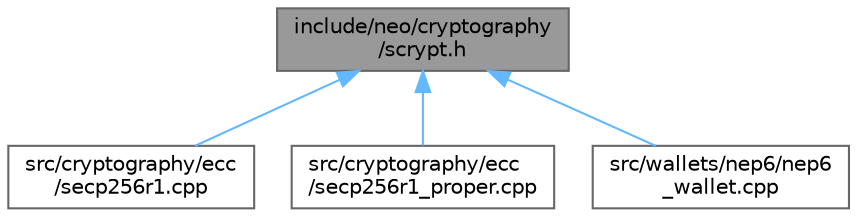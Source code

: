 digraph "include/neo/cryptography/scrypt.h"
{
 // LATEX_PDF_SIZE
  bgcolor="transparent";
  edge [fontname=Helvetica,fontsize=10,labelfontname=Helvetica,labelfontsize=10];
  node [fontname=Helvetica,fontsize=10,shape=box,height=0.2,width=0.4];
  Node1 [id="Node000001",label="include/neo/cryptography\l/scrypt.h",height=0.2,width=0.4,color="gray40", fillcolor="grey60", style="filled", fontcolor="black",tooltip=" "];
  Node1 -> Node2 [id="edge4_Node000001_Node000002",dir="back",color="steelblue1",style="solid",tooltip=" "];
  Node2 [id="Node000002",label="src/cryptography/ecc\l/secp256r1.cpp",height=0.2,width=0.4,color="grey40", fillcolor="white", style="filled",URL="$secp256r1_8cpp.html",tooltip=" "];
  Node1 -> Node3 [id="edge5_Node000001_Node000003",dir="back",color="steelblue1",style="solid",tooltip=" "];
  Node3 [id="Node000003",label="src/cryptography/ecc\l/secp256r1_proper.cpp",height=0.2,width=0.4,color="grey40", fillcolor="white", style="filled",URL="$secp256r1__proper_8cpp.html",tooltip=" "];
  Node1 -> Node4 [id="edge6_Node000001_Node000004",dir="back",color="steelblue1",style="solid",tooltip=" "];
  Node4 [id="Node000004",label="src/wallets/nep6/nep6\l_wallet.cpp",height=0.2,width=0.4,color="grey40", fillcolor="white", style="filled",URL="$nep6__wallet_8cpp.html",tooltip=" "];
}
